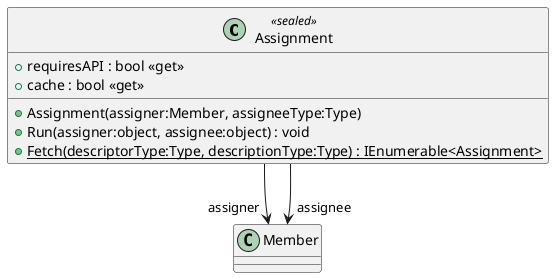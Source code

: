 @startuml
class Assignment <<sealed>> {
    + Assignment(assigner:Member, assigneeType:Type)
    + requiresAPI : bool <<get>>
    + cache : bool <<get>>
    + Run(assigner:object, assignee:object) : void
    + {static} Fetch(descriptorType:Type, descriptionType:Type) : IEnumerable<Assignment>
}
Assignment --> "assigner" Member
Assignment --> "assignee" Member
@enduml
